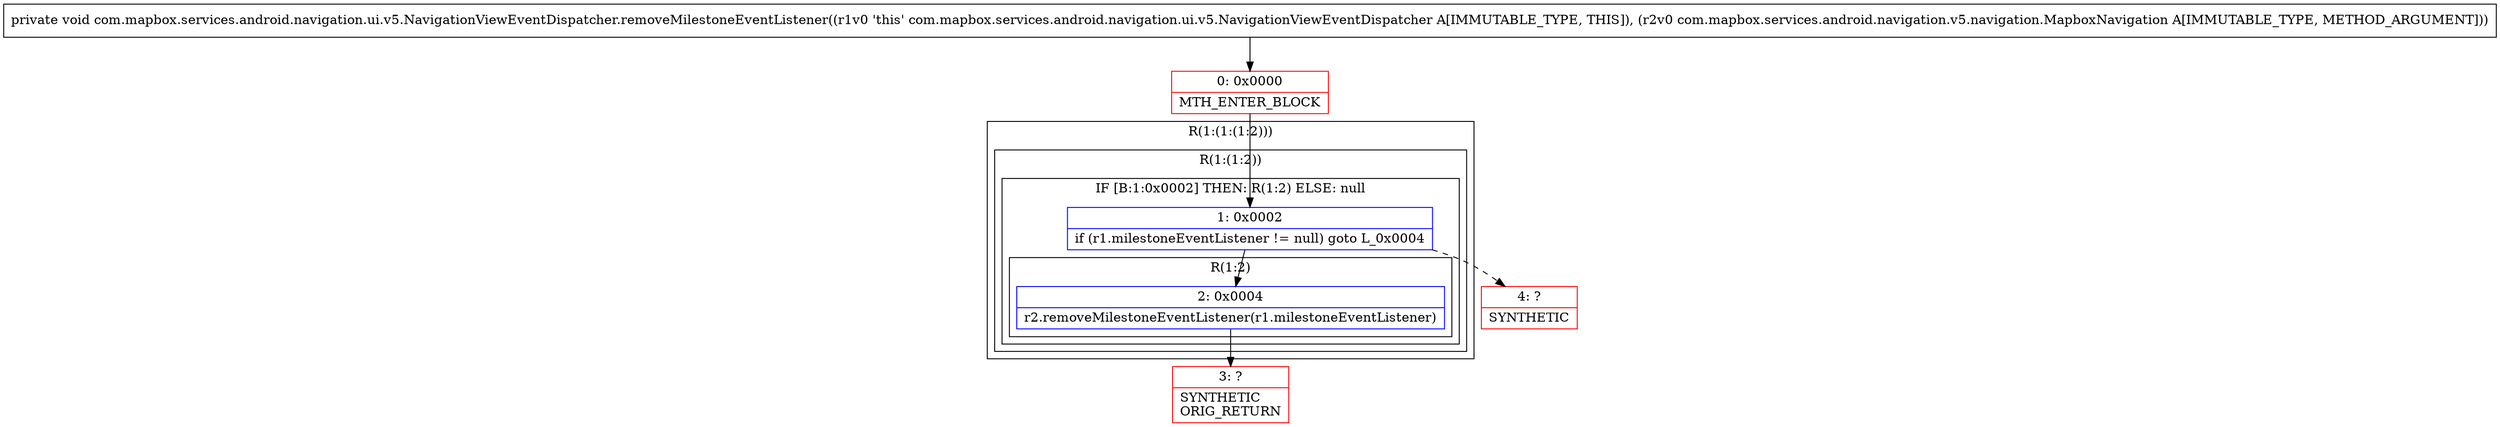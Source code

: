digraph "CFG forcom.mapbox.services.android.navigation.ui.v5.NavigationViewEventDispatcher.removeMilestoneEventListener(Lcom\/mapbox\/services\/android\/navigation\/v5\/navigation\/MapboxNavigation;)V" {
subgraph cluster_Region_2071701672 {
label = "R(1:(1:(1:2)))";
node [shape=record,color=blue];
subgraph cluster_Region_1609929330 {
label = "R(1:(1:2))";
node [shape=record,color=blue];
subgraph cluster_IfRegion_1384266199 {
label = "IF [B:1:0x0002] THEN: R(1:2) ELSE: null";
node [shape=record,color=blue];
Node_1 [shape=record,label="{1\:\ 0x0002|if (r1.milestoneEventListener != null) goto L_0x0004\l}"];
subgraph cluster_Region_1652942082 {
label = "R(1:2)";
node [shape=record,color=blue];
Node_2 [shape=record,label="{2\:\ 0x0004|r2.removeMilestoneEventListener(r1.milestoneEventListener)\l}"];
}
}
}
}
Node_0 [shape=record,color=red,label="{0\:\ 0x0000|MTH_ENTER_BLOCK\l}"];
Node_3 [shape=record,color=red,label="{3\:\ ?|SYNTHETIC\lORIG_RETURN\l}"];
Node_4 [shape=record,color=red,label="{4\:\ ?|SYNTHETIC\l}"];
MethodNode[shape=record,label="{private void com.mapbox.services.android.navigation.ui.v5.NavigationViewEventDispatcher.removeMilestoneEventListener((r1v0 'this' com.mapbox.services.android.navigation.ui.v5.NavigationViewEventDispatcher A[IMMUTABLE_TYPE, THIS]), (r2v0 com.mapbox.services.android.navigation.v5.navigation.MapboxNavigation A[IMMUTABLE_TYPE, METHOD_ARGUMENT])) }"];
MethodNode -> Node_0;
Node_1 -> Node_2;
Node_1 -> Node_4[style=dashed];
Node_2 -> Node_3;
Node_0 -> Node_1;
}

